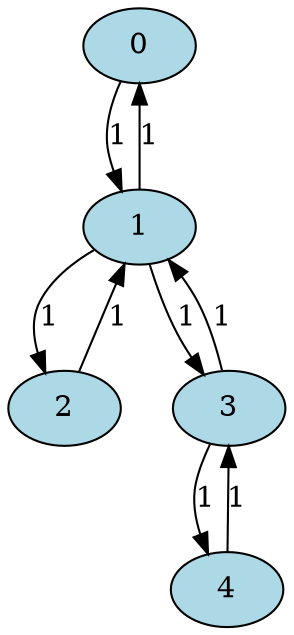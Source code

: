 digraph G  {
node [label="\N"];
0 [color=black, fillcolor=lightblue, label="0", style=filled, pos="0,2!"];
1 [color=black, fillcolor=lightblue, label="1", style=filled, pos="1,2!"];
2 [color=black, fillcolor=lightblue, label="2", style=filled, pos="2,2!"];
3 [color=black, fillcolor=lightblue, label="3", style=filled, pos="1,1!"];
4 [color=black, fillcolor=lightblue, label="4", style=filled, pos="1,0!"];
0 -> 1[label="1"];
1 -> 0[label="1"];
1 -> 2[label="1"];
1 -> 3[label="1"];
2 -> 1[label="1"];
3 -> 1[label="1"];
3 -> 4[label="1"];
4 -> 3[label="1"];
}